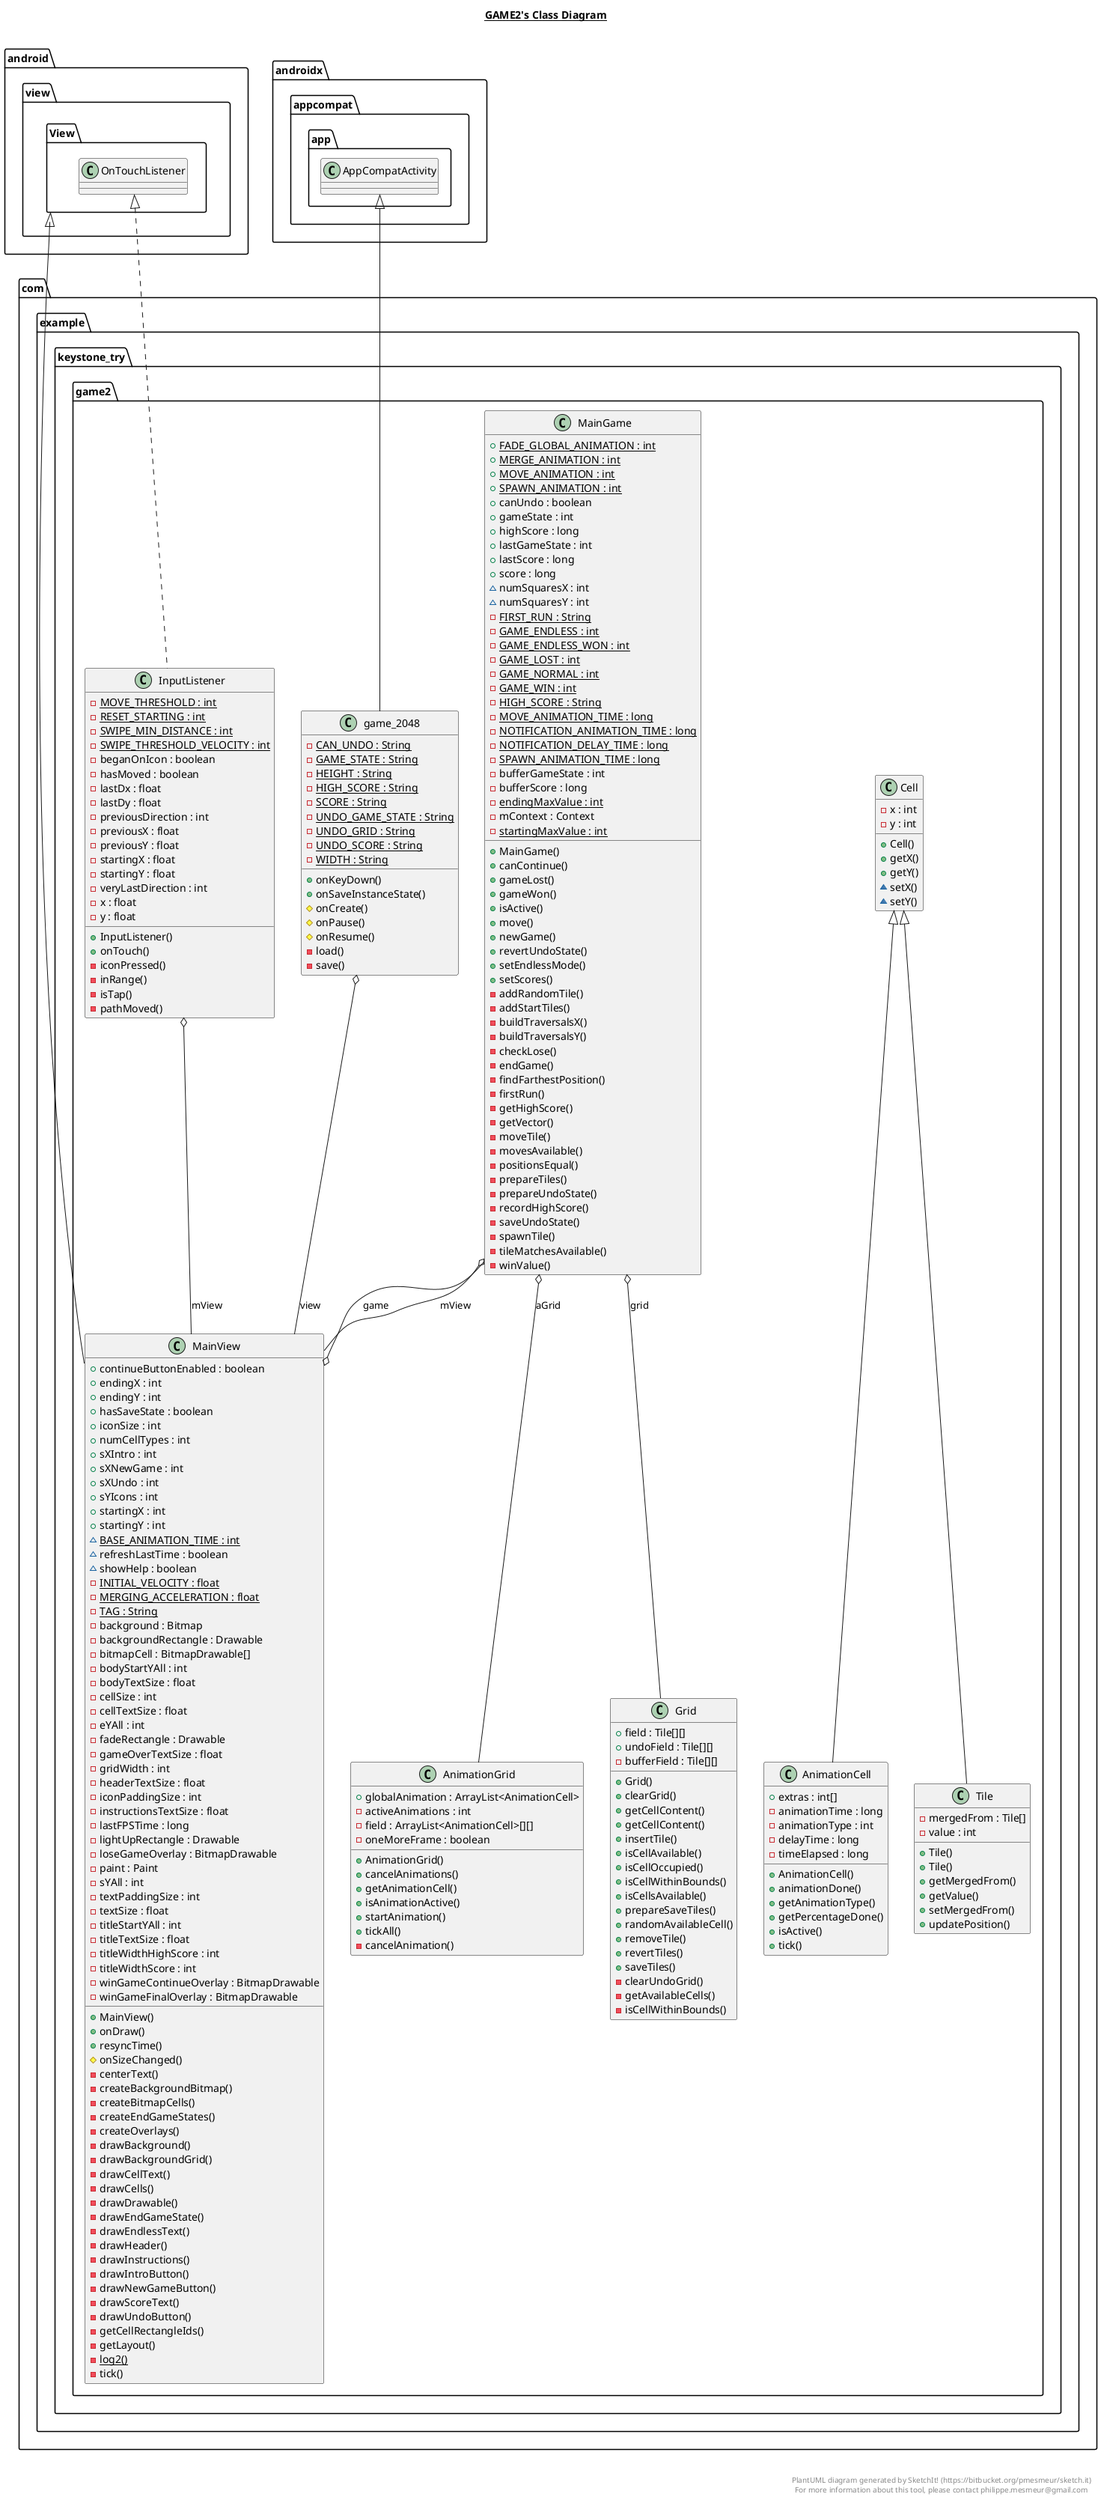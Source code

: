 @startuml

title __GAME2's Class Diagram__\n

  namespace com.example.keystone_try {
    namespace game2 {
      class com.example.keystone_try.game2.AnimationCell {
          + extras : int[]
          - animationTime : long
          - animationType : int
          - delayTime : long
          - timeElapsed : long
          + AnimationCell()
          + animationDone()
          + getAnimationType()
          + getPercentageDone()
          + isActive()
          + tick()
      }
    }
  }
  

  namespace com.example.keystone_try {
    namespace game2 {
      class com.example.keystone_try.game2.AnimationGrid {
          + globalAnimation : ArrayList<AnimationCell>
          - activeAnimations : int
          - field : ArrayList<AnimationCell>[][]
          - oneMoreFrame : boolean
          + AnimationGrid()
          + cancelAnimations()
          + getAnimationCell()
          + isAnimationActive()
          + startAnimation()
          + tickAll()
          - cancelAnimation()
      }
    }
  }
  

  namespace com.example.keystone_try {
    namespace game2 {
      class com.example.keystone_try.game2.Cell {
          - x : int
          - y : int
          + Cell()
          + getX()
          + getY()
          ~ setX()
          ~ setY()
      }
    }
  }
  

  namespace com.example.keystone_try {
    namespace game2 {
      class com.example.keystone_try.game2.Grid {
          + field : Tile[][]
          + undoField : Tile[][]
          - bufferField : Tile[][]
          + Grid()
          + clearGrid()
          + getCellContent()
          + getCellContent()
          + insertTile()
          + isCellAvailable()
          + isCellOccupied()
          + isCellWithinBounds()
          + isCellsAvailable()
          + prepareSaveTiles()
          + randomAvailableCell()
          + removeTile()
          + revertTiles()
          + saveTiles()
          - clearUndoGrid()
          - getAvailableCells()
          - isCellWithinBounds()
      }
    }
  }
  

  namespace com.example.keystone_try {
    namespace game2 {
      class com.example.keystone_try.game2.InputListener {
          {static} - MOVE_THRESHOLD : int
          {static} - RESET_STARTING : int
          {static} - SWIPE_MIN_DISTANCE : int
          {static} - SWIPE_THRESHOLD_VELOCITY : int
          - beganOnIcon : boolean
          - hasMoved : boolean
          - lastDx : float
          - lastDy : float
          - previousDirection : int
          - previousX : float
          - previousY : float
          - startingX : float
          - startingY : float
          - veryLastDirection : int
          - x : float
          - y : float
          + InputListener()
          + onTouch()
          - iconPressed()
          - inRange()
          - isTap()
          - pathMoved()
      }
    }
  }
  

  namespace com.example.keystone_try {
    namespace game2 {
      class com.example.keystone_try.game2.MainGame {
          {static} + FADE_GLOBAL_ANIMATION : int
          {static} + MERGE_ANIMATION : int
          {static} + MOVE_ANIMATION : int
          {static} + SPAWN_ANIMATION : int
          + canUndo : boolean
          + gameState : int
          + highScore : long
          + lastGameState : int
          + lastScore : long
          + score : long
          ~ numSquaresX : int
          ~ numSquaresY : int
          {static} - FIRST_RUN : String
          {static} - GAME_ENDLESS : int
          {static} - GAME_ENDLESS_WON : int
          {static} - GAME_LOST : int
          {static} - GAME_NORMAL : int
          {static} - GAME_WIN : int
          {static} - HIGH_SCORE : String
          {static} - MOVE_ANIMATION_TIME : long
          {static} - NOTIFICATION_ANIMATION_TIME : long
          {static} - NOTIFICATION_DELAY_TIME : long
          {static} - SPAWN_ANIMATION_TIME : long
          - bufferGameState : int
          - bufferScore : long
          {static} - endingMaxValue : int
          - mContext : Context
          {static} - startingMaxValue : int
          + MainGame()
          + canContinue()
          + gameLost()
          + gameWon()
          + isActive()
          + move()
          + newGame()
          + revertUndoState()
          + setEndlessMode()
          + setScores()
          - addRandomTile()
          - addStartTiles()
          - buildTraversalsX()
          - buildTraversalsY()
          - checkLose()
          - endGame()
          - findFarthestPosition()
          - firstRun()
          - getHighScore()
          - getVector()
          - moveTile()
          - movesAvailable()
          - positionsEqual()
          - prepareTiles()
          - prepareUndoState()
          - recordHighScore()
          - saveUndoState()
          - spawnTile()
          - tileMatchesAvailable()
          - winValue()
      }
    }
  }
  

  namespace com.example.keystone_try {
    namespace game2 {
      class com.example.keystone_try.game2.MainView {
          + continueButtonEnabled : boolean
          + endingX : int
          + endingY : int
          + hasSaveState : boolean
          + iconSize : int
          + numCellTypes : int
          + sXIntro : int
          + sXNewGame : int
          + sXUndo : int
          + sYIcons : int
          + startingX : int
          + startingY : int
          {static} ~ BASE_ANIMATION_TIME : int
          ~ refreshLastTime : boolean
          ~ showHelp : boolean
          {static} - INITIAL_VELOCITY : float
          {static} - MERGING_ACCELERATION : float
          {static} - TAG : String
          - background : Bitmap
          - backgroundRectangle : Drawable
          - bitmapCell : BitmapDrawable[]
          - bodyStartYAll : int
          - bodyTextSize : float
          - cellSize : int
          - cellTextSize : float
          - eYAll : int
          - fadeRectangle : Drawable
          - gameOverTextSize : float
          - gridWidth : int
          - headerTextSize : float
          - iconPaddingSize : int
          - instructionsTextSize : float
          - lastFPSTime : long
          - lightUpRectangle : Drawable
          - loseGameOverlay : BitmapDrawable
          - paint : Paint
          - sYAll : int
          - textPaddingSize : int
          - textSize : float
          - titleStartYAll : int
          - titleTextSize : float
          - titleWidthHighScore : int
          - titleWidthScore : int
          - winGameContinueOverlay : BitmapDrawable
          - winGameFinalOverlay : BitmapDrawable
          + MainView()
          + onDraw()
          + resyncTime()
          # onSizeChanged()
          - centerText()
          - createBackgroundBitmap()
          - createBitmapCells()
          - createEndGameStates()
          - createOverlays()
          - drawBackground()
          - drawBackgroundGrid()
          - drawCellText()
          - drawCells()
          - drawDrawable()
          - drawEndGameState()
          - drawEndlessText()
          - drawHeader()
          - drawInstructions()
          - drawIntroButton()
          - drawNewGameButton()
          - drawScoreText()
          - drawUndoButton()
          - getCellRectangleIds()
          - getLayout()
          {static} - log2()
          - tick()
      }
    }
  }
  

  namespace com.example.keystone_try {
    namespace game2 {
      class com.example.keystone_try.game2.Tile {
          - mergedFrom : Tile[]
          - value : int
          + Tile()
          + Tile()
          + getMergedFrom()
          + getValue()
          + setMergedFrom()
          + updatePosition()
      }
    }
  }
  

  namespace com.example.keystone_try {
    namespace game2 {
      class com.example.keystone_try.game2.game_2048 {
          {static} - CAN_UNDO : String
          {static} - GAME_STATE : String
          {static} - HEIGHT : String
          {static} - HIGH_SCORE : String
          {static} - SCORE : String
          {static} - UNDO_GAME_STATE : String
          {static} - UNDO_GRID : String
          {static} - UNDO_SCORE : String
          {static} - WIDTH : String
          + onKeyDown()
          + onSaveInstanceState()
          # onCreate()
          # onPause()
          # onResume()
          - load()
          - save()
      }
    }
  }
  

  com.example.keystone_try.game2.AnimationCell -up-|> com.example.keystone_try.game2.Cell
  com.example.keystone_try.game2.InputListener .up.|> android.view.View.OnTouchListener
  com.example.keystone_try.game2.InputListener o-- com.example.keystone_try.game2.MainView : mView
  com.example.keystone_try.game2.MainGame o-- com.example.keystone_try.game2.AnimationGrid : aGrid
  com.example.keystone_try.game2.MainGame o-- com.example.keystone_try.game2.Grid : grid
  com.example.keystone_try.game2.MainGame o-- com.example.keystone_try.game2.MainView : mView
  com.example.keystone_try.game2.MainView -up-|> android.view.View
  com.example.keystone_try.game2.MainView o-- com.example.keystone_try.game2.MainGame : game
  com.example.keystone_try.game2.Tile -up-|> com.example.keystone_try.game2.Cell
  com.example.keystone_try.game2.game_2048 -up-|> androidx.appcompat.app.AppCompatActivity
  com.example.keystone_try.game2.game_2048 o-- com.example.keystone_try.game2.MainView : view


right footer


PlantUML diagram generated by SketchIt! (https://bitbucket.org/pmesmeur/sketch.it)
For more information about this tool, please contact philippe.mesmeur@gmail.com
endfooter

@enduml
